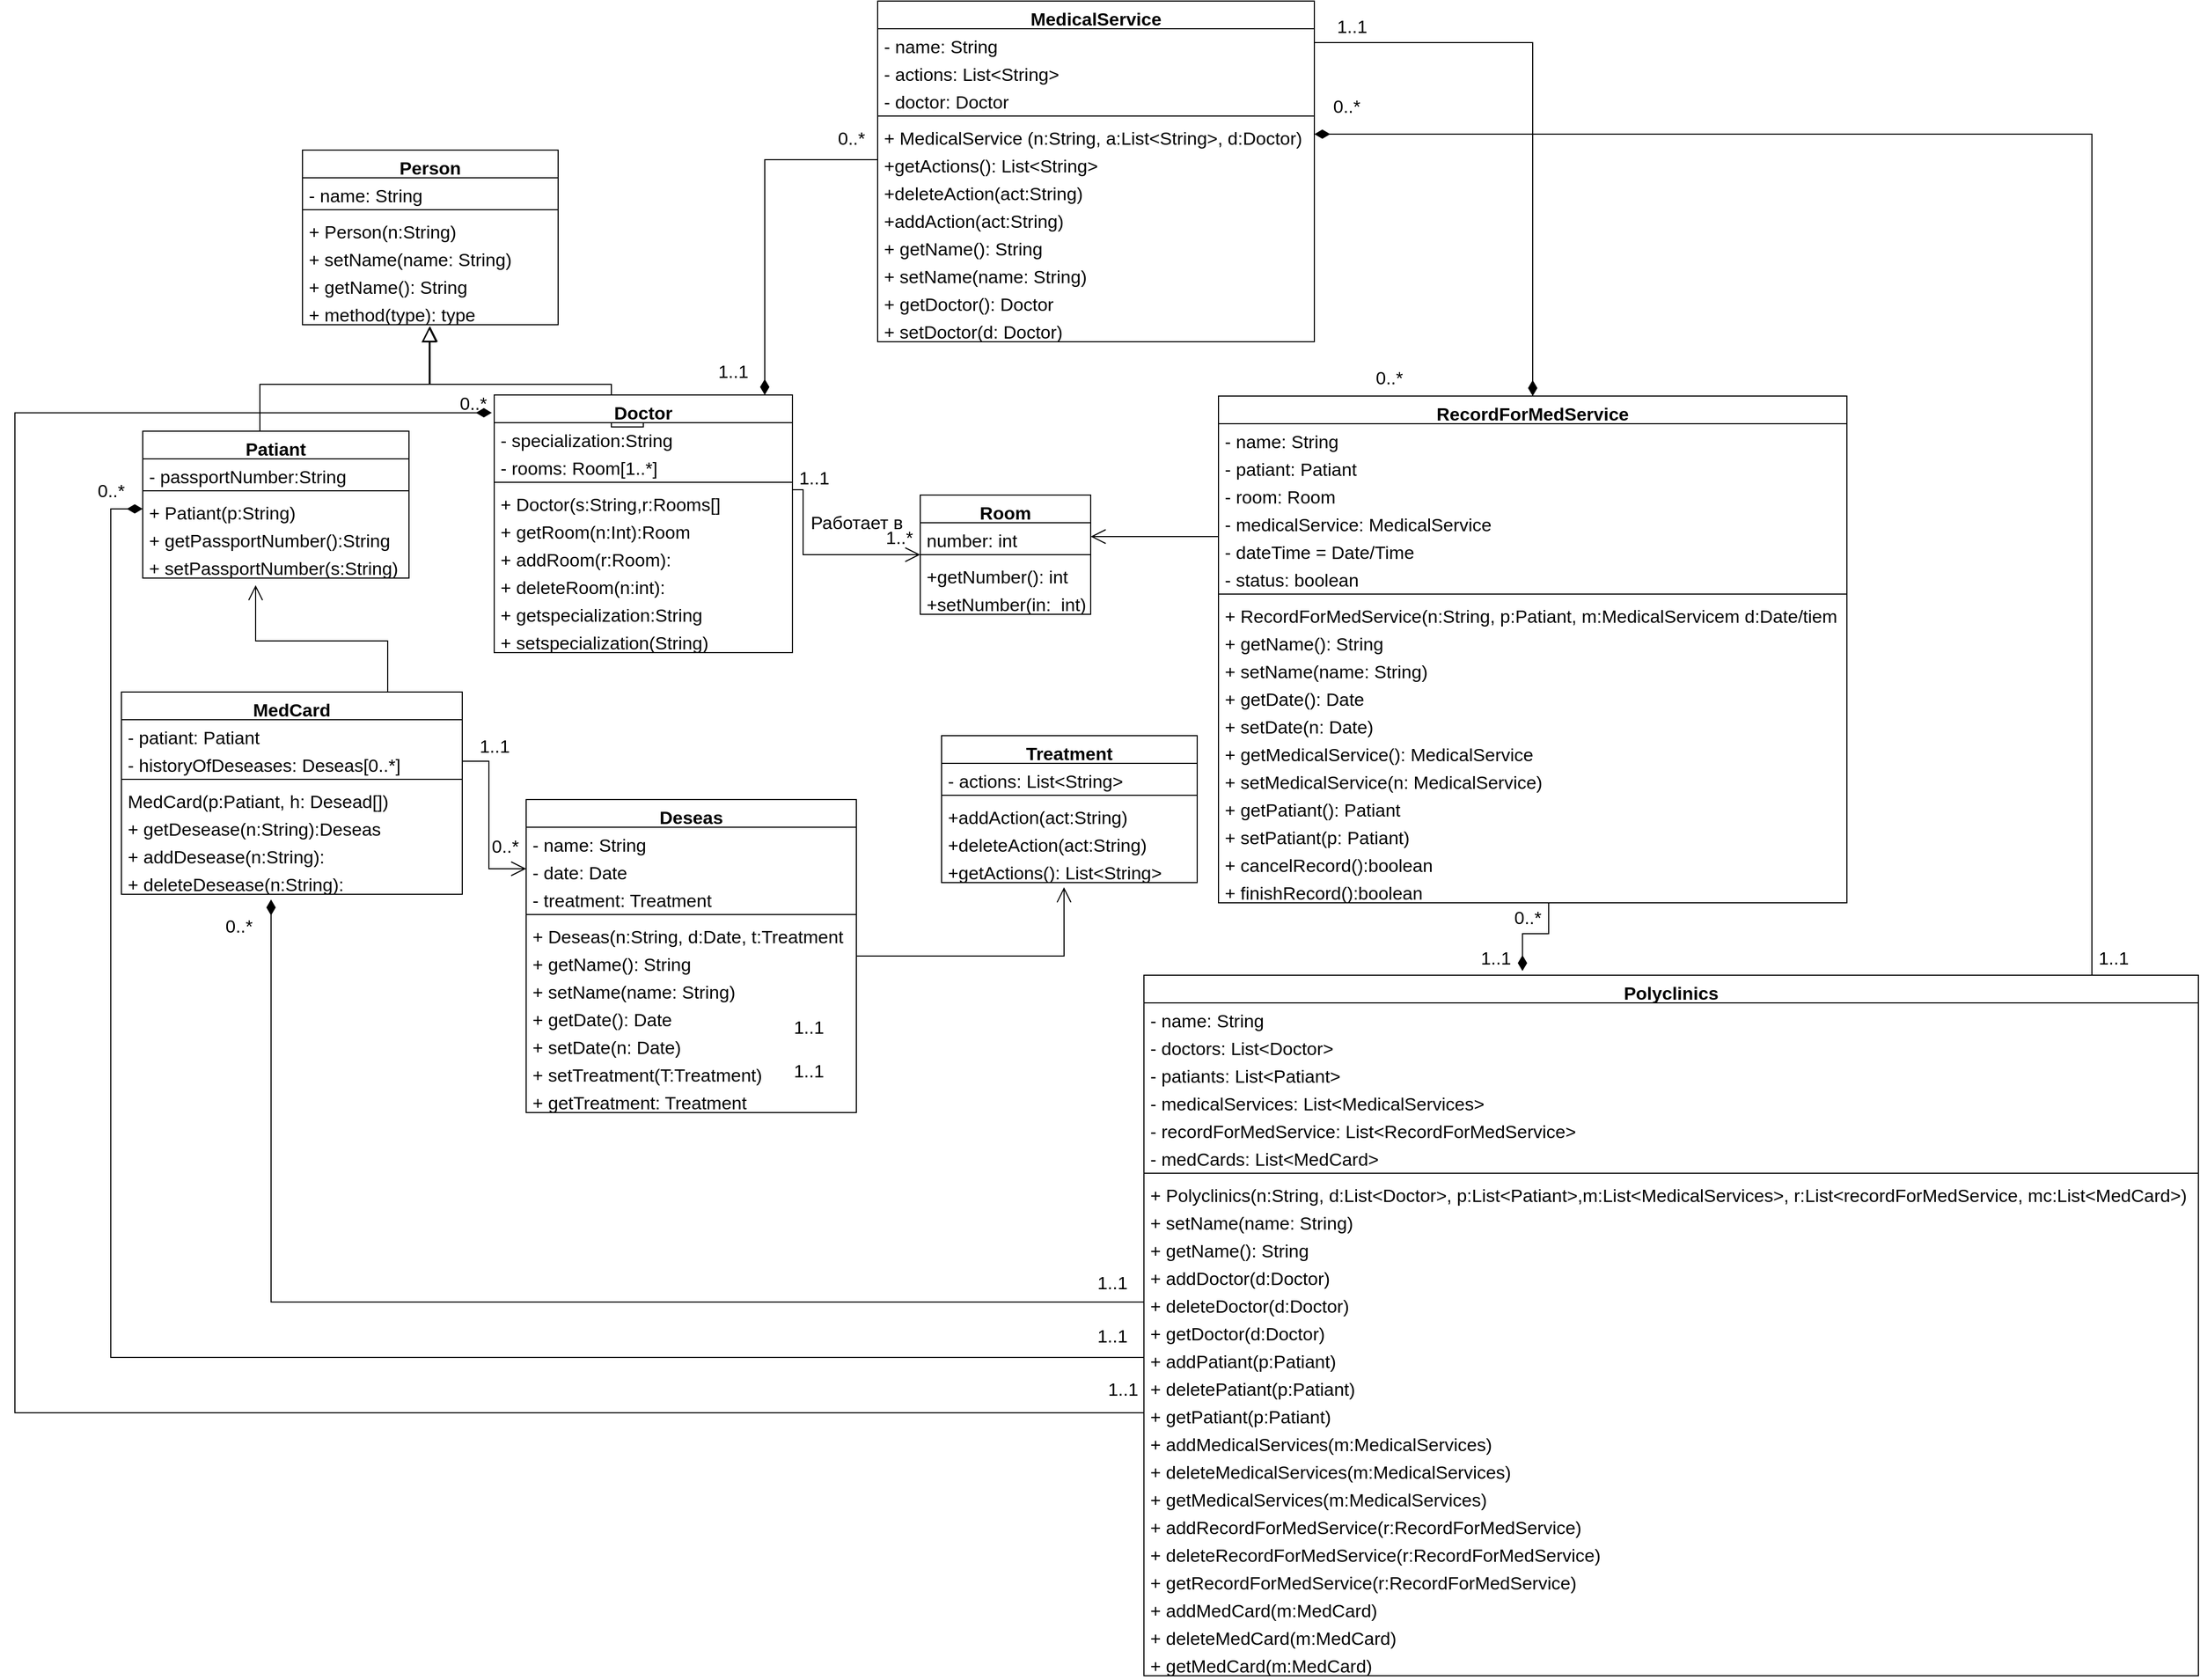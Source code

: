 <mxfile version="14.2.6" type="google"><diagram id="C5RBs43oDa-KdzZeNtuy" name="Page-1"><mxGraphModel dx="3197" dy="1387" grid="1" gridSize="10" guides="1" tooltips="1" connect="1" arrows="1" fold="1" page="1" pageScale="1" pageWidth="827" pageHeight="1169" math="0" shadow="0"><root><mxCell id="WIyWlLk6GJQsqaUBKTNV-0"/><mxCell id="WIyWlLk6GJQsqaUBKTNV-1" parent="WIyWlLk6GJQsqaUBKTNV-0"/><mxCell id="q1T86x95jtqu4BIzXCLh-1" value="Person" style="swimlane;fontStyle=1;align=center;verticalAlign=top;childLayout=stackLayout;horizontal=1;startSize=26;horizontalStack=0;resizeParent=1;resizeParentMax=0;resizeLast=0;collapsible=1;marginBottom=0;fontSize=17;" vertex="1" parent="WIyWlLk6GJQsqaUBKTNV-1"><mxGeometry x="-10" y="150" width="240" height="164" as="geometry"/></mxCell><mxCell id="q1T86x95jtqu4BIzXCLh-2" value="- name: String" style="text;strokeColor=none;fillColor=none;align=left;verticalAlign=top;spacingLeft=4;spacingRight=4;overflow=hidden;rotatable=0;points=[[0,0.5],[1,0.5]];portConstraint=eastwest;fontSize=17;" vertex="1" parent="q1T86x95jtqu4BIzXCLh-1"><mxGeometry y="26" width="240" height="26" as="geometry"/></mxCell><mxCell id="q1T86x95jtqu4BIzXCLh-3" value="" style="line;strokeWidth=1;fillColor=none;align=left;verticalAlign=middle;spacingTop=-1;spacingLeft=3;spacingRight=3;rotatable=0;labelPosition=right;points=[];portConstraint=eastwest;fontSize=17;" vertex="1" parent="q1T86x95jtqu4BIzXCLh-1"><mxGeometry y="52" width="240" height="8" as="geometry"/></mxCell><mxCell id="q1T86x95jtqu4BIzXCLh-117" value="+ Person(n:String)" style="text;strokeColor=none;fillColor=none;align=left;verticalAlign=top;spacingLeft=4;spacingRight=4;overflow=hidden;rotatable=0;points=[[0,0.5],[1,0.5]];portConstraint=eastwest;fontSize=17;" vertex="1" parent="q1T86x95jtqu4BIzXCLh-1"><mxGeometry y="60" width="240" height="26" as="geometry"/></mxCell><mxCell id="q1T86x95jtqu4BIzXCLh-78" value="+ setName(name: String)" style="text;strokeColor=none;fillColor=none;align=left;verticalAlign=top;spacingLeft=4;spacingRight=4;overflow=hidden;rotatable=0;points=[[0,0.5],[1,0.5]];portConstraint=eastwest;fontSize=17;" vertex="1" parent="q1T86x95jtqu4BIzXCLh-1"><mxGeometry y="86" width="240" height="26" as="geometry"/></mxCell><mxCell id="q1T86x95jtqu4BIzXCLh-77" value="+ getName(): String" style="text;strokeColor=none;fillColor=none;align=left;verticalAlign=top;spacingLeft=4;spacingRight=4;overflow=hidden;rotatable=0;points=[[0,0.5],[1,0.5]];portConstraint=eastwest;fontSize=17;" vertex="1" parent="q1T86x95jtqu4BIzXCLh-1"><mxGeometry y="112" width="240" height="26" as="geometry"/></mxCell><mxCell id="q1T86x95jtqu4BIzXCLh-4" value="+ method(type): type" style="text;strokeColor=none;fillColor=none;align=left;verticalAlign=top;spacingLeft=4;spacingRight=4;overflow=hidden;rotatable=0;points=[[0,0.5],[1,0.5]];portConstraint=eastwest;fontSize=17;" vertex="1" parent="q1T86x95jtqu4BIzXCLh-1"><mxGeometry y="138" width="240" height="26" as="geometry"/></mxCell><mxCell id="q1T86x95jtqu4BIzXCLh-33" style="edgeStyle=orthogonalEdgeStyle;rounded=0;orthogonalLoop=1;jettySize=auto;html=1;entryX=0.496;entryY=1.077;entryDx=0;entryDy=0;entryPerimeter=0;endSize=12;endArrow=block;endFill=0;fontSize=17;" edge="1" parent="WIyWlLk6GJQsqaUBKTNV-1" source="q1T86x95jtqu4BIzXCLh-5" target="q1T86x95jtqu4BIzXCLh-4"><mxGeometry relative="1" as="geometry"><mxPoint x="268.08" y="399.572" as="targetPoint"/><Array as="points"><mxPoint x="-50" y="370"/><mxPoint x="109" y="370"/></Array></mxGeometry></mxCell><mxCell id="q1T86x95jtqu4BIzXCLh-5" value="Patiant" style="swimlane;fontStyle=1;align=center;verticalAlign=top;childLayout=stackLayout;horizontal=1;startSize=26;horizontalStack=0;resizeParent=1;resizeParentMax=0;resizeLast=0;collapsible=1;marginBottom=0;fontSize=17;" vertex="1" parent="WIyWlLk6GJQsqaUBKTNV-1"><mxGeometry x="-160" y="414" width="250" height="138" as="geometry"/></mxCell><mxCell id="q1T86x95jtqu4BIzXCLh-6" value="- passportNumber:String" style="text;strokeColor=none;fillColor=none;align=left;verticalAlign=top;spacingLeft=4;spacingRight=4;overflow=hidden;rotatable=0;points=[[0,0.5],[1,0.5]];portConstraint=eastwest;fontSize=17;" vertex="1" parent="q1T86x95jtqu4BIzXCLh-5"><mxGeometry y="26" width="250" height="26" as="geometry"/></mxCell><mxCell id="q1T86x95jtqu4BIzXCLh-7" value="" style="line;strokeWidth=1;fillColor=none;align=left;verticalAlign=middle;spacingTop=-1;spacingLeft=3;spacingRight=3;rotatable=0;labelPosition=right;points=[];portConstraint=eastwest;fontSize=17;" vertex="1" parent="q1T86x95jtqu4BIzXCLh-5"><mxGeometry y="52" width="250" height="8" as="geometry"/></mxCell><mxCell id="q1T86x95jtqu4BIzXCLh-8" value="+ Patiant(p:String)" style="text;strokeColor=none;fillColor=none;align=left;verticalAlign=top;spacingLeft=4;spacingRight=4;overflow=hidden;rotatable=0;points=[[0,0.5],[1,0.5]];portConstraint=eastwest;fontSize=17;" vertex="1" parent="q1T86x95jtqu4BIzXCLh-5"><mxGeometry y="60" width="250" height="26" as="geometry"/></mxCell><mxCell id="q1T86x95jtqu4BIzXCLh-137" value="+ getPassportNumber():String" style="text;strokeColor=none;fillColor=none;align=left;verticalAlign=top;spacingLeft=4;spacingRight=4;overflow=hidden;rotatable=0;points=[[0,0.5],[1,0.5]];portConstraint=eastwest;fontSize=17;" vertex="1" parent="q1T86x95jtqu4BIzXCLh-5"><mxGeometry y="86" width="250" height="26" as="geometry"/></mxCell><mxCell id="q1T86x95jtqu4BIzXCLh-138" value="+ setPassportNumber(s:String)&#10;):" style="text;strokeColor=none;fillColor=none;align=left;verticalAlign=top;spacingLeft=4;spacingRight=4;overflow=hidden;rotatable=0;points=[[0,0.5],[1,0.5]];portConstraint=eastwest;fontSize=17;" vertex="1" parent="q1T86x95jtqu4BIzXCLh-5"><mxGeometry y="112" width="250" height="26" as="geometry"/></mxCell><mxCell id="q1T86x95jtqu4BIzXCLh-34" style="edgeStyle=orthogonalEdgeStyle;rounded=0;orthogonalLoop=1;jettySize=auto;html=1;entryX=0.499;entryY=1.055;entryDx=0;entryDy=0;entryPerimeter=0;endArrow=block;endFill=0;endSize=12;fontSize=17;exitX=0.5;exitY=0;exitDx=0;exitDy=0;" edge="1" parent="WIyWlLk6GJQsqaUBKTNV-1" source="q1T86x95jtqu4BIzXCLh-9" target="q1T86x95jtqu4BIzXCLh-4"><mxGeometry relative="1" as="geometry"><mxPoint x="267.12" y="399.572" as="targetPoint"/><Array as="points"><mxPoint x="310" y="410"/><mxPoint x="280" y="410"/><mxPoint x="280" y="370"/><mxPoint x="110" y="370"/></Array></mxGeometry></mxCell><mxCell id="q1T86x95jtqu4BIzXCLh-9" value="Doctor" style="swimlane;fontStyle=1;align=center;verticalAlign=top;childLayout=stackLayout;horizontal=1;startSize=26;horizontalStack=0;resizeParent=1;resizeParentMax=0;resizeLast=0;collapsible=1;marginBottom=0;fontSize=17;" vertex="1" parent="WIyWlLk6GJQsqaUBKTNV-1"><mxGeometry x="170" y="380" width="280" height="242" as="geometry"/></mxCell><mxCell id="q1T86x95jtqu4BIzXCLh-119" value="- specialization:String" style="text;strokeColor=none;fillColor=none;align=left;verticalAlign=top;spacingLeft=4;spacingRight=4;overflow=hidden;rotatable=0;points=[[0,0.5],[1,0.5]];portConstraint=eastwest;fontSize=17;" vertex="1" parent="q1T86x95jtqu4BIzXCLh-9"><mxGeometry y="26" width="280" height="26" as="geometry"/></mxCell><mxCell id="q1T86x95jtqu4BIzXCLh-10" value="- rooms: Room[1..*]" style="text;strokeColor=none;fillColor=none;align=left;verticalAlign=top;spacingLeft=4;spacingRight=4;overflow=hidden;rotatable=0;points=[[0,0.5],[1,0.5]];portConstraint=eastwest;fontSize=17;" vertex="1" parent="q1T86x95jtqu4BIzXCLh-9"><mxGeometry y="52" width="280" height="26" as="geometry"/></mxCell><mxCell id="q1T86x95jtqu4BIzXCLh-11" value="" style="line;strokeWidth=1;fillColor=none;align=left;verticalAlign=middle;spacingTop=-1;spacingLeft=3;spacingRight=3;rotatable=0;labelPosition=right;points=[];portConstraint=eastwest;fontSize=17;" vertex="1" parent="q1T86x95jtqu4BIzXCLh-9"><mxGeometry y="78" width="280" height="8" as="geometry"/></mxCell><mxCell id="q1T86x95jtqu4BIzXCLh-118" value="+ Doctor(s:String,r:Rooms[]" style="text;strokeColor=none;fillColor=none;align=left;verticalAlign=top;spacingLeft=4;spacingRight=4;overflow=hidden;rotatable=0;points=[[0,0.5],[1,0.5]];portConstraint=eastwest;fontSize=17;" vertex="1" parent="q1T86x95jtqu4BIzXCLh-9"><mxGeometry y="86" width="280" height="26" as="geometry"/></mxCell><mxCell id="q1T86x95jtqu4BIzXCLh-12" value="+ getRoom(n:Int):Room" style="text;strokeColor=none;fillColor=none;align=left;verticalAlign=top;spacingLeft=4;spacingRight=4;overflow=hidden;rotatable=0;points=[[0,0.5],[1,0.5]];portConstraint=eastwest;fontSize=17;" vertex="1" parent="q1T86x95jtqu4BIzXCLh-9"><mxGeometry y="112" width="280" height="26" as="geometry"/></mxCell><mxCell id="q1T86x95jtqu4BIzXCLh-113" value="+ addRoom(r:Room):" style="text;strokeColor=none;fillColor=none;align=left;verticalAlign=top;spacingLeft=4;spacingRight=4;overflow=hidden;rotatable=0;points=[[0,0.5],[1,0.5]];portConstraint=eastwest;fontSize=17;" vertex="1" parent="q1T86x95jtqu4BIzXCLh-9"><mxGeometry y="138" width="280" height="26" as="geometry"/></mxCell><mxCell id="q1T86x95jtqu4BIzXCLh-114" value="+ deleteRoom(n:int):" style="text;strokeColor=none;fillColor=none;align=left;verticalAlign=top;spacingLeft=4;spacingRight=4;overflow=hidden;rotatable=0;points=[[0,0.5],[1,0.5]];portConstraint=eastwest;fontSize=17;" vertex="1" parent="q1T86x95jtqu4BIzXCLh-9"><mxGeometry y="164" width="280" height="26" as="geometry"/></mxCell><mxCell id="q1T86x95jtqu4BIzXCLh-120" value="+ getspecialization:String" style="text;strokeColor=none;fillColor=none;align=left;verticalAlign=top;spacingLeft=4;spacingRight=4;overflow=hidden;rotatable=0;points=[[0,0.5],[1,0.5]];portConstraint=eastwest;fontSize=17;" vertex="1" parent="q1T86x95jtqu4BIzXCLh-9"><mxGeometry y="190" width="280" height="26" as="geometry"/></mxCell><mxCell id="q1T86x95jtqu4BIzXCLh-121" value="+ setspecialization(String)" style="text;strokeColor=none;fillColor=none;align=left;verticalAlign=top;spacingLeft=4;spacingRight=4;overflow=hidden;rotatable=0;points=[[0,0.5],[1,0.5]];portConstraint=eastwest;fontSize=17;" vertex="1" parent="q1T86x95jtqu4BIzXCLh-9"><mxGeometry y="216" width="280" height="26" as="geometry"/></mxCell><mxCell id="q1T86x95jtqu4BIzXCLh-35" style="edgeStyle=orthogonalEdgeStyle;rounded=0;orthogonalLoop=1;jettySize=auto;html=1;endSize=12;endArrow=open;endFill=0;fontSize=17;entryX=0.424;entryY=1.256;entryDx=0;entryDy=0;entryPerimeter=0;" edge="1" parent="WIyWlLk6GJQsqaUBKTNV-1" source="q1T86x95jtqu4BIzXCLh-17" target="q1T86x95jtqu4BIzXCLh-138"><mxGeometry relative="1" as="geometry"><mxPoint x="-140" y="630" as="targetPoint"/><Array as="points"><mxPoint x="70" y="611"/><mxPoint x="-54" y="611"/></Array></mxGeometry></mxCell><mxCell id="q1T86x95jtqu4BIzXCLh-17" value="MedCard" style="swimlane;fontStyle=1;align=center;verticalAlign=top;childLayout=stackLayout;horizontal=1;startSize=26;horizontalStack=0;resizeParent=1;resizeParentMax=0;resizeLast=0;collapsible=1;marginBottom=0;fontSize=17;" vertex="1" parent="WIyWlLk6GJQsqaUBKTNV-1"><mxGeometry x="-180" y="659" width="320" height="190" as="geometry"/></mxCell><mxCell id="q1T86x95jtqu4BIzXCLh-18" value="- patiant: Patiant" style="text;strokeColor=none;fillColor=none;align=left;verticalAlign=top;spacingLeft=4;spacingRight=4;overflow=hidden;rotatable=0;points=[[0,0.5],[1,0.5]];portConstraint=eastwest;fontSize=17;" vertex="1" parent="q1T86x95jtqu4BIzXCLh-17"><mxGeometry y="26" width="320" height="26" as="geometry"/></mxCell><mxCell id="q1T86x95jtqu4BIzXCLh-32" value="- historyOfDeseases: Deseas[0..*]" style="text;strokeColor=none;fillColor=none;align=left;verticalAlign=top;spacingLeft=4;spacingRight=4;overflow=hidden;rotatable=0;points=[[0,0.5],[1,0.5]];portConstraint=eastwest;fontSize=17;" vertex="1" parent="q1T86x95jtqu4BIzXCLh-17"><mxGeometry y="52" width="320" height="26" as="geometry"/></mxCell><mxCell id="q1T86x95jtqu4BIzXCLh-19" value="" style="line;strokeWidth=1;fillColor=none;align=left;verticalAlign=middle;spacingTop=-1;spacingLeft=3;spacingRight=3;rotatable=0;labelPosition=right;points=[];portConstraint=eastwest;fontSize=17;" vertex="1" parent="q1T86x95jtqu4BIzXCLh-17"><mxGeometry y="78" width="320" height="8" as="geometry"/></mxCell><mxCell id="q1T86x95jtqu4BIzXCLh-20" value="MedCard(p:Patiant, h: Desead[])" style="text;strokeColor=none;fillColor=none;align=left;verticalAlign=top;spacingLeft=4;spacingRight=4;overflow=hidden;rotatable=0;points=[[0,0.5],[1,0.5]];portConstraint=eastwest;fontSize=17;" vertex="1" parent="q1T86x95jtqu4BIzXCLh-17"><mxGeometry y="86" width="320" height="26" as="geometry"/></mxCell><mxCell id="q1T86x95jtqu4BIzXCLh-182" value="+ getDesease(n:String):Deseas" style="text;strokeColor=none;fillColor=none;align=left;verticalAlign=top;spacingLeft=4;spacingRight=4;overflow=hidden;rotatable=0;points=[[0,0.5],[1,0.5]];portConstraint=eastwest;fontSize=17;" vertex="1" parent="q1T86x95jtqu4BIzXCLh-17"><mxGeometry y="112" width="320" height="26" as="geometry"/></mxCell><mxCell id="q1T86x95jtqu4BIzXCLh-183" value="+ addDesease(n:String):" style="text;strokeColor=none;fillColor=none;align=left;verticalAlign=top;spacingLeft=4;spacingRight=4;overflow=hidden;rotatable=0;points=[[0,0.5],[1,0.5]];portConstraint=eastwest;fontSize=17;" vertex="1" parent="q1T86x95jtqu4BIzXCLh-17"><mxGeometry y="138" width="320" height="26" as="geometry"/></mxCell><mxCell id="q1T86x95jtqu4BIzXCLh-184" value="+ deleteDesease(n:String):" style="text;strokeColor=none;fillColor=none;align=left;verticalAlign=top;spacingLeft=4;spacingRight=4;overflow=hidden;rotatable=0;points=[[0,0.5],[1,0.5]];portConstraint=eastwest;fontSize=17;" vertex="1" parent="q1T86x95jtqu4BIzXCLh-17"><mxGeometry y="164" width="320" height="26" as="geometry"/></mxCell><mxCell id="q1T86x95jtqu4BIzXCLh-175" style="edgeStyle=orthogonalEdgeStyle;rounded=0;orthogonalLoop=1;jettySize=auto;html=1;entryX=1;entryY=0.5;entryDx=0;entryDy=0;endArrow=diamondThin;endFill=1;endSize=12;fontSize=17;" edge="1" parent="WIyWlLk6GJQsqaUBKTNV-1" source="q1T86x95jtqu4BIzXCLh-21" target="q1T86x95jtqu4BIzXCLh-110"><mxGeometry relative="1" as="geometry"><Array as="points"><mxPoint x="1670" y="135"/></Array></mxGeometry></mxCell><mxCell id="q1T86x95jtqu4BIzXCLh-21" value="Polyclinics" style="swimlane;fontStyle=1;align=center;verticalAlign=top;childLayout=stackLayout;horizontal=1;startSize=26;horizontalStack=0;resizeParent=1;resizeParentMax=0;resizeLast=0;collapsible=1;marginBottom=0;fontSize=17;" vertex="1" parent="WIyWlLk6GJQsqaUBKTNV-1"><mxGeometry x="780" y="925" width="990" height="658" as="geometry"/></mxCell><mxCell id="q1T86x95jtqu4BIzXCLh-26" value="- name: String" style="text;strokeColor=none;fillColor=none;align=left;verticalAlign=top;spacingLeft=4;spacingRight=4;overflow=hidden;rotatable=0;points=[[0,0.5],[1,0.5]];portConstraint=eastwest;fontSize=17;" vertex="1" parent="q1T86x95jtqu4BIzXCLh-21"><mxGeometry y="26" width="990" height="26" as="geometry"/></mxCell><mxCell id="q1T86x95jtqu4BIzXCLh-25" value="- doctors: List&lt;Doctor&gt;" style="text;strokeColor=none;fillColor=none;align=left;verticalAlign=top;spacingLeft=4;spacingRight=4;overflow=hidden;rotatable=0;points=[[0,0.5],[1,0.5]];portConstraint=eastwest;fontSize=17;" vertex="1" parent="q1T86x95jtqu4BIzXCLh-21"><mxGeometry y="52" width="990" height="26" as="geometry"/></mxCell><mxCell id="q1T86x95jtqu4BIzXCLh-22" value="- patiants: List&lt;Patiant&gt;" style="text;strokeColor=none;fillColor=none;align=left;verticalAlign=top;spacingLeft=4;spacingRight=4;overflow=hidden;rotatable=0;points=[[0,0.5],[1,0.5]];portConstraint=eastwest;fontSize=17;" vertex="1" parent="q1T86x95jtqu4BIzXCLh-21"><mxGeometry y="78" width="990" height="26" as="geometry"/></mxCell><mxCell id="q1T86x95jtqu4BIzXCLh-36" value="- medicalServices: List&lt;MedicalServices&gt;" style="text;strokeColor=none;fillColor=none;align=left;verticalAlign=top;spacingLeft=4;spacingRight=4;overflow=hidden;rotatable=0;points=[[0,0.5],[1,0.5]];portConstraint=eastwest;fontSize=17;" vertex="1" parent="q1T86x95jtqu4BIzXCLh-21"><mxGeometry y="104" width="990" height="26" as="geometry"/></mxCell><mxCell id="q1T86x95jtqu4BIzXCLh-55" value="- recordForMedService: List&lt;RecordForMedService&gt;" style="text;strokeColor=none;fillColor=none;align=left;verticalAlign=top;spacingLeft=4;spacingRight=4;overflow=hidden;rotatable=0;points=[[0,0.5],[1,0.5]];portConstraint=eastwest;fontSize=17;" vertex="1" parent="q1T86x95jtqu4BIzXCLh-21"><mxGeometry y="130" width="990" height="26" as="geometry"/></mxCell><mxCell id="q1T86x95jtqu4BIzXCLh-134" value="- medCards: List&lt;MedCard&gt;" style="text;strokeColor=none;fillColor=none;align=left;verticalAlign=top;spacingLeft=4;spacingRight=4;overflow=hidden;rotatable=0;points=[[0,0.5],[1,0.5]];portConstraint=eastwest;fontSize=17;" vertex="1" parent="q1T86x95jtqu4BIzXCLh-21"><mxGeometry y="156" width="990" height="26" as="geometry"/></mxCell><mxCell id="q1T86x95jtqu4BIzXCLh-23" value="" style="line;strokeWidth=1;fillColor=none;align=left;verticalAlign=middle;spacingTop=-1;spacingLeft=3;spacingRight=3;rotatable=0;labelPosition=right;points=[];portConstraint=eastwest;fontSize=17;" vertex="1" parent="q1T86x95jtqu4BIzXCLh-21"><mxGeometry y="182" width="990" height="8" as="geometry"/></mxCell><mxCell id="q1T86x95jtqu4BIzXCLh-74" value="+ Polyclinics(n:String, d:List&lt;Doctor&gt;, p:List&lt;Patiant&gt;,m:List&lt;MedicalServices&gt;, r:List&lt;recordForMedService, mc:List&lt;MedCard&gt;)" style="text;strokeColor=none;fillColor=none;align=left;verticalAlign=top;spacingLeft=4;spacingRight=4;overflow=hidden;rotatable=0;points=[[0,0.5],[1,0.5]];portConstraint=eastwest;fontSize=17;" vertex="1" parent="q1T86x95jtqu4BIzXCLh-21"><mxGeometry y="190" width="990" height="26" as="geometry"/></mxCell><mxCell id="q1T86x95jtqu4BIzXCLh-140" value="+ setName(name: String)" style="text;strokeColor=none;fillColor=none;align=left;verticalAlign=top;spacingLeft=4;spacingRight=4;overflow=hidden;rotatable=0;points=[[0,0.5],[1,0.5]];portConstraint=eastwest;fontSize=17;" vertex="1" parent="q1T86x95jtqu4BIzXCLh-21"><mxGeometry y="216" width="990" height="26" as="geometry"/></mxCell><mxCell id="q1T86x95jtqu4BIzXCLh-73" value="+ getName(): String" style="text;strokeColor=none;fillColor=none;align=left;verticalAlign=top;spacingLeft=4;spacingRight=4;overflow=hidden;rotatable=0;points=[[0,0.5],[1,0.5]];portConstraint=eastwest;fontSize=17;" vertex="1" parent="q1T86x95jtqu4BIzXCLh-21"><mxGeometry y="242" width="990" height="26" as="geometry"/></mxCell><mxCell id="q1T86x95jtqu4BIzXCLh-24" value="+ addDoctor(d:Doctor)" style="text;strokeColor=none;fillColor=none;align=left;verticalAlign=top;spacingLeft=4;spacingRight=4;overflow=hidden;rotatable=0;points=[[0,0.5],[1,0.5]];portConstraint=eastwest;fontSize=17;" vertex="1" parent="q1T86x95jtqu4BIzXCLh-21"><mxGeometry y="268" width="990" height="26" as="geometry"/></mxCell><mxCell id="q1T86x95jtqu4BIzXCLh-141" value="+ deleteDoctor(d:Doctor)" style="text;strokeColor=none;fillColor=none;align=left;verticalAlign=top;spacingLeft=4;spacingRight=4;overflow=hidden;rotatable=0;points=[[0,0.5],[1,0.5]];portConstraint=eastwest;fontSize=17;" vertex="1" parent="q1T86x95jtqu4BIzXCLh-21"><mxGeometry y="294" width="990" height="26" as="geometry"/></mxCell><mxCell id="q1T86x95jtqu4BIzXCLh-142" value="+ getDoctor(d:Doctor)" style="text;strokeColor=none;fillColor=none;align=left;verticalAlign=top;spacingLeft=4;spacingRight=4;overflow=hidden;rotatable=0;points=[[0,0.5],[1,0.5]];portConstraint=eastwest;fontSize=17;" vertex="1" parent="q1T86x95jtqu4BIzXCLh-21"><mxGeometry y="320" width="990" height="26" as="geometry"/></mxCell><mxCell id="q1T86x95jtqu4BIzXCLh-143" value="+ addPatiant(p:Patiant)" style="text;strokeColor=none;fillColor=none;align=left;verticalAlign=top;spacingLeft=4;spacingRight=4;overflow=hidden;rotatable=0;points=[[0,0.5],[1,0.5]];portConstraint=eastwest;fontSize=17;" vertex="1" parent="q1T86x95jtqu4BIzXCLh-21"><mxGeometry y="346" width="990" height="26" as="geometry"/></mxCell><mxCell id="q1T86x95jtqu4BIzXCLh-144" value="+ deletePatiant(p:Patiant)" style="text;strokeColor=none;fillColor=none;align=left;verticalAlign=top;spacingLeft=4;spacingRight=4;overflow=hidden;rotatable=0;points=[[0,0.5],[1,0.5]];portConstraint=eastwest;fontSize=17;" vertex="1" parent="q1T86x95jtqu4BIzXCLh-21"><mxGeometry y="372" width="990" height="26" as="geometry"/></mxCell><mxCell id="q1T86x95jtqu4BIzXCLh-145" value="+ getPatiant(p:Patiant)" style="text;strokeColor=none;fillColor=none;align=left;verticalAlign=top;spacingLeft=4;spacingRight=4;overflow=hidden;rotatable=0;points=[[0,0.5],[1,0.5]];portConstraint=eastwest;fontSize=17;" vertex="1" parent="q1T86x95jtqu4BIzXCLh-21"><mxGeometry y="398" width="990" height="26" as="geometry"/></mxCell><mxCell id="q1T86x95jtqu4BIzXCLh-146" value="+ addMedicalServices(m:MedicalServices)&#10;)" style="text;strokeColor=none;fillColor=none;align=left;verticalAlign=top;spacingLeft=4;spacingRight=4;overflow=hidden;rotatable=0;points=[[0,0.5],[1,0.5]];portConstraint=eastwest;fontSize=17;" vertex="1" parent="q1T86x95jtqu4BIzXCLh-21"><mxGeometry y="424" width="990" height="26" as="geometry"/></mxCell><mxCell id="q1T86x95jtqu4BIzXCLh-147" value="+ deleteMedicalServices(m:MedicalServices)" style="text;strokeColor=none;fillColor=none;align=left;verticalAlign=top;spacingLeft=4;spacingRight=4;overflow=hidden;rotatable=0;points=[[0,0.5],[1,0.5]];portConstraint=eastwest;fontSize=17;" vertex="1" parent="q1T86x95jtqu4BIzXCLh-21"><mxGeometry y="450" width="990" height="26" as="geometry"/></mxCell><mxCell id="q1T86x95jtqu4BIzXCLh-148" value="+ getMedicalServices(m:MedicalServices)" style="text;strokeColor=none;fillColor=none;align=left;verticalAlign=top;spacingLeft=4;spacingRight=4;overflow=hidden;rotatable=0;points=[[0,0.5],[1,0.5]];portConstraint=eastwest;fontSize=17;" vertex="1" parent="q1T86x95jtqu4BIzXCLh-21"><mxGeometry y="476" width="990" height="26" as="geometry"/></mxCell><mxCell id="q1T86x95jtqu4BIzXCLh-149" value="+ addRecordForMedService(r:RecordForMedService)&#10;" style="text;strokeColor=none;fillColor=none;align=left;verticalAlign=top;spacingLeft=4;spacingRight=4;overflow=hidden;rotatable=0;points=[[0,0.5],[1,0.5]];portConstraint=eastwest;fontSize=17;" vertex="1" parent="q1T86x95jtqu4BIzXCLh-21"><mxGeometry y="502" width="990" height="26" as="geometry"/></mxCell><mxCell id="q1T86x95jtqu4BIzXCLh-150" value="+ deleteRecordForMedService(r:RecordForMedService)" style="text;strokeColor=none;fillColor=none;align=left;verticalAlign=top;spacingLeft=4;spacingRight=4;overflow=hidden;rotatable=0;points=[[0,0.5],[1,0.5]];portConstraint=eastwest;fontSize=17;" vertex="1" parent="q1T86x95jtqu4BIzXCLh-21"><mxGeometry y="528" width="990" height="26" as="geometry"/></mxCell><mxCell id="q1T86x95jtqu4BIzXCLh-151" value="+ getRecordForMedService(r:RecordForMedService)" style="text;strokeColor=none;fillColor=none;align=left;verticalAlign=top;spacingLeft=4;spacingRight=4;overflow=hidden;rotatable=0;points=[[0,0.5],[1,0.5]];portConstraint=eastwest;fontSize=17;" vertex="1" parent="q1T86x95jtqu4BIzXCLh-21"><mxGeometry y="554" width="990" height="26" as="geometry"/></mxCell><mxCell id="q1T86x95jtqu4BIzXCLh-157" value="+ addMedCard(m:MedCard)&#10;" style="text;strokeColor=none;fillColor=none;align=left;verticalAlign=top;spacingLeft=4;spacingRight=4;overflow=hidden;rotatable=0;points=[[0,0.5],[1,0.5]];portConstraint=eastwest;fontSize=17;" vertex="1" parent="q1T86x95jtqu4BIzXCLh-21"><mxGeometry y="580" width="990" height="26" as="geometry"/></mxCell><mxCell id="q1T86x95jtqu4BIzXCLh-158" value="+ deleteMedCard(m:MedCard)" style="text;strokeColor=none;fillColor=none;align=left;verticalAlign=top;spacingLeft=4;spacingRight=4;overflow=hidden;rotatable=0;points=[[0,0.5],[1,0.5]];portConstraint=eastwest;fontSize=17;" vertex="1" parent="q1T86x95jtqu4BIzXCLh-21"><mxGeometry y="606" width="990" height="26" as="geometry"/></mxCell><mxCell id="q1T86x95jtqu4BIzXCLh-159" value="+ getMedCard(m:MedCard)" style="text;strokeColor=none;fillColor=none;align=left;verticalAlign=top;spacingLeft=4;spacingRight=4;overflow=hidden;rotatable=0;points=[[0,0.5],[1,0.5]];portConstraint=eastwest;fontSize=17;" vertex="1" parent="q1T86x95jtqu4BIzXCLh-21"><mxGeometry y="632" width="990" height="26" as="geometry"/></mxCell><mxCell id="q1T86x95jtqu4BIzXCLh-27" value="RecordForMedService" style="swimlane;fontStyle=1;align=center;verticalAlign=top;childLayout=stackLayout;horizontal=1;startSize=26;horizontalStack=0;resizeParent=1;resizeParentMax=0;resizeLast=0;collapsible=1;marginBottom=0;fontSize=17;" vertex="1" parent="WIyWlLk6GJQsqaUBKTNV-1"><mxGeometry x="850" y="381" width="590" height="476" as="geometry"/></mxCell><mxCell id="q1T86x95jtqu4BIzXCLh-28" value="- name: String" style="text;strokeColor=none;fillColor=none;align=left;verticalAlign=top;spacingLeft=4;spacingRight=4;overflow=hidden;rotatable=0;points=[[0,0.5],[1,0.5]];portConstraint=eastwest;fontSize=17;" vertex="1" parent="q1T86x95jtqu4BIzXCLh-27"><mxGeometry y="26" width="590" height="26" as="geometry"/></mxCell><mxCell id="q1T86x95jtqu4BIzXCLh-50" value="- patiant: Patiant" style="text;strokeColor=none;fillColor=none;align=left;verticalAlign=top;spacingLeft=4;spacingRight=4;overflow=hidden;rotatable=0;points=[[0,0.5],[1,0.5]];portConstraint=eastwest;fontSize=17;" vertex="1" parent="q1T86x95jtqu4BIzXCLh-27"><mxGeometry y="52" width="590" height="26" as="geometry"/></mxCell><mxCell id="q1T86x95jtqu4BIzXCLh-52" value="- room: Room" style="text;strokeColor=none;fillColor=none;align=left;verticalAlign=top;spacingLeft=4;spacingRight=4;overflow=hidden;rotatable=0;points=[[0,0.5],[1,0.5]];portConstraint=eastwest;fontSize=17;" vertex="1" parent="q1T86x95jtqu4BIzXCLh-27"><mxGeometry y="78" width="590" height="26" as="geometry"/></mxCell><mxCell id="q1T86x95jtqu4BIzXCLh-53" value="- medicalService: MedicalService" style="text;strokeColor=none;fillColor=none;align=left;verticalAlign=top;spacingLeft=4;spacingRight=4;overflow=hidden;rotatable=0;points=[[0,0.5],[1,0.5]];portConstraint=eastwest;fontSize=17;" vertex="1" parent="q1T86x95jtqu4BIzXCLh-27"><mxGeometry y="104" width="590" height="26" as="geometry"/></mxCell><mxCell id="q1T86x95jtqu4BIzXCLh-54" value="- dateTime = Date/Time" style="text;strokeColor=none;fillColor=none;align=left;verticalAlign=top;spacingLeft=4;spacingRight=4;overflow=hidden;rotatable=0;points=[[0,0.5],[1,0.5]];portConstraint=eastwest;fontSize=17;" vertex="1" parent="q1T86x95jtqu4BIzXCLh-27"><mxGeometry y="130" width="590" height="26" as="geometry"/></mxCell><mxCell id="q1T86x95jtqu4BIzXCLh-131" value="- status: boolean" style="text;strokeColor=none;fillColor=none;align=left;verticalAlign=top;spacingLeft=4;spacingRight=4;overflow=hidden;rotatable=0;points=[[0,0.5],[1,0.5]];portConstraint=eastwest;fontSize=17;" vertex="1" parent="q1T86x95jtqu4BIzXCLh-27"><mxGeometry y="156" width="590" height="26" as="geometry"/></mxCell><mxCell id="q1T86x95jtqu4BIzXCLh-29" value="" style="line;strokeWidth=1;fillColor=none;align=left;verticalAlign=middle;spacingTop=-1;spacingLeft=3;spacingRight=3;rotatable=0;labelPosition=right;points=[];portConstraint=eastwest;fontSize=17;" vertex="1" parent="q1T86x95jtqu4BIzXCLh-27"><mxGeometry y="182" width="590" height="8" as="geometry"/></mxCell><mxCell id="q1T86x95jtqu4BIzXCLh-30" value="+ RecordForMedService(n:String, p:Patiant, m:MedicalServicem d:Date/tiem" style="text;strokeColor=none;fillColor=none;align=left;verticalAlign=top;spacingLeft=4;spacingRight=4;overflow=hidden;rotatable=0;points=[[0,0.5],[1,0.5]];portConstraint=eastwest;fontSize=17;" vertex="1" parent="q1T86x95jtqu4BIzXCLh-27"><mxGeometry y="190" width="590" height="26" as="geometry"/></mxCell><mxCell id="q1T86x95jtqu4BIzXCLh-71" value="+ getName(): String" style="text;strokeColor=none;fillColor=none;align=left;verticalAlign=top;spacingLeft=4;spacingRight=4;overflow=hidden;rotatable=0;points=[[0,0.5],[1,0.5]];portConstraint=eastwest;fontSize=17;" vertex="1" parent="q1T86x95jtqu4BIzXCLh-27"><mxGeometry y="216" width="590" height="26" as="geometry"/></mxCell><mxCell id="q1T86x95jtqu4BIzXCLh-72" value="+ setName(name: String)" style="text;strokeColor=none;fillColor=none;align=left;verticalAlign=top;spacingLeft=4;spacingRight=4;overflow=hidden;rotatable=0;points=[[0,0.5],[1,0.5]];portConstraint=eastwest;fontSize=17;" vertex="1" parent="q1T86x95jtqu4BIzXCLh-27"><mxGeometry y="242" width="590" height="26" as="geometry"/></mxCell><mxCell id="q1T86x95jtqu4BIzXCLh-98" value="+ getDate(): Date" style="text;strokeColor=none;fillColor=none;align=left;verticalAlign=top;spacingLeft=4;spacingRight=4;overflow=hidden;rotatable=0;points=[[0,0.5],[1,0.5]];portConstraint=eastwest;fontSize=17;" vertex="1" parent="q1T86x95jtqu4BIzXCLh-27"><mxGeometry y="268" width="590" height="26" as="geometry"/></mxCell><mxCell id="q1T86x95jtqu4BIzXCLh-99" value="+ setDate(n: Date)" style="text;strokeColor=none;fillColor=none;align=left;verticalAlign=top;spacingLeft=4;spacingRight=4;overflow=hidden;rotatable=0;points=[[0,0.5],[1,0.5]];portConstraint=eastwest;fontSize=17;" vertex="1" parent="q1T86x95jtqu4BIzXCLh-27"><mxGeometry y="294" width="590" height="26" as="geometry"/></mxCell><mxCell id="q1T86x95jtqu4BIzXCLh-125" value="+ getMedicalService(): MedicalService" style="text;strokeColor=none;fillColor=none;align=left;verticalAlign=top;spacingLeft=4;spacingRight=4;overflow=hidden;rotatable=0;points=[[0,0.5],[1,0.5]];portConstraint=eastwest;fontSize=17;" vertex="1" parent="q1T86x95jtqu4BIzXCLh-27"><mxGeometry y="320" width="590" height="26" as="geometry"/></mxCell><mxCell id="q1T86x95jtqu4BIzXCLh-127" value="+ setMedicalService(n: MedicalService)" style="text;strokeColor=none;fillColor=none;align=left;verticalAlign=top;spacingLeft=4;spacingRight=4;overflow=hidden;rotatable=0;points=[[0,0.5],[1,0.5]];portConstraint=eastwest;fontSize=17;" vertex="1" parent="q1T86x95jtqu4BIzXCLh-27"><mxGeometry y="346" width="590" height="26" as="geometry"/></mxCell><mxCell id="q1T86x95jtqu4BIzXCLh-128" value="+ getPatiant(): Patiant" style="text;strokeColor=none;fillColor=none;align=left;verticalAlign=top;spacingLeft=4;spacingRight=4;overflow=hidden;rotatable=0;points=[[0,0.5],[1,0.5]];portConstraint=eastwest;fontSize=17;" vertex="1" parent="q1T86x95jtqu4BIzXCLh-27"><mxGeometry y="372" width="590" height="26" as="geometry"/></mxCell><mxCell id="q1T86x95jtqu4BIzXCLh-129" value="+ setPatiant(p: Patiant)" style="text;strokeColor=none;fillColor=none;align=left;verticalAlign=top;spacingLeft=4;spacingRight=4;overflow=hidden;rotatable=0;points=[[0,0.5],[1,0.5]];portConstraint=eastwest;fontSize=17;" vertex="1" parent="q1T86x95jtqu4BIzXCLh-27"><mxGeometry y="398" width="590" height="26" as="geometry"/></mxCell><mxCell id="q1T86x95jtqu4BIzXCLh-132" value="+ cancelRecord():boolean" style="text;strokeColor=none;fillColor=none;align=left;verticalAlign=top;spacingLeft=4;spacingRight=4;overflow=hidden;rotatable=0;points=[[0,0.5],[1,0.5]];portConstraint=eastwest;fontSize=17;" vertex="1" parent="q1T86x95jtqu4BIzXCLh-27"><mxGeometry y="424" width="590" height="26" as="geometry"/></mxCell><mxCell id="q1T86x95jtqu4BIzXCLh-133" value="+ finishRecord():boolean" style="text;strokeColor=none;fillColor=none;align=left;verticalAlign=top;spacingLeft=4;spacingRight=4;overflow=hidden;rotatable=0;points=[[0,0.5],[1,0.5]];portConstraint=eastwest;fontSize=17;" vertex="1" parent="q1T86x95jtqu4BIzXCLh-27"><mxGeometry y="450" width="590" height="26" as="geometry"/></mxCell><mxCell id="q1T86x95jtqu4BIzXCLh-49" style="edgeStyle=orthogonalEdgeStyle;rounded=0;orthogonalLoop=1;jettySize=auto;html=1;endArrow=open;endFill=0;endSize=12;fontSize=17;entryX=0.479;entryY=1.17;entryDx=0;entryDy=0;entryPerimeter=0;" edge="1" parent="WIyWlLk6GJQsqaUBKTNV-1" source="q1T86x95jtqu4BIzXCLh-37" target="q1T86x95jtqu4BIzXCLh-95"><mxGeometry relative="1" as="geometry"><mxPoint x="690" y="910" as="targetPoint"/><Array as="points"><mxPoint x="705" y="907"/></Array></mxGeometry></mxCell><mxCell id="q1T86x95jtqu4BIzXCLh-37" value="Deseas" style="swimlane;fontStyle=1;align=center;verticalAlign=top;childLayout=stackLayout;horizontal=1;startSize=26;horizontalStack=0;resizeParent=1;resizeParentMax=0;resizeLast=0;collapsible=1;marginBottom=0;fontSize=17;" vertex="1" parent="WIyWlLk6GJQsqaUBKTNV-1"><mxGeometry x="200" y="760" width="310" height="294" as="geometry"/></mxCell><mxCell id="q1T86x95jtqu4BIzXCLh-38" value="- name: String" style="text;strokeColor=none;fillColor=none;align=left;verticalAlign=top;spacingLeft=4;spacingRight=4;overflow=hidden;rotatable=0;points=[[0,0.5],[1,0.5]];portConstraint=eastwest;fontSize=17;" vertex="1" parent="q1T86x95jtqu4BIzXCLh-37"><mxGeometry y="26" width="310" height="26" as="geometry"/></mxCell><mxCell id="q1T86x95jtqu4BIzXCLh-46" value="- date: Date" style="text;strokeColor=none;fillColor=none;align=left;verticalAlign=top;spacingLeft=4;spacingRight=4;overflow=hidden;rotatable=0;points=[[0,0.5],[1,0.5]];portConstraint=eastwest;fontSize=17;" vertex="1" parent="q1T86x95jtqu4BIzXCLh-37"><mxGeometry y="52" width="310" height="26" as="geometry"/></mxCell><mxCell id="q1T86x95jtqu4BIzXCLh-47" value="- treatment: Treatment" style="text;strokeColor=none;fillColor=none;align=left;verticalAlign=top;spacingLeft=4;spacingRight=4;overflow=hidden;rotatable=0;points=[[0,0.5],[1,0.5]];portConstraint=eastwest;fontSize=17;" vertex="1" parent="q1T86x95jtqu4BIzXCLh-37"><mxGeometry y="78" width="310" height="26" as="geometry"/></mxCell><mxCell id="q1T86x95jtqu4BIzXCLh-39" value="" style="line;strokeWidth=1;fillColor=none;align=left;verticalAlign=middle;spacingTop=-1;spacingLeft=3;spacingRight=3;rotatable=0;labelPosition=right;points=[];portConstraint=eastwest;fontSize=17;" vertex="1" parent="q1T86x95jtqu4BIzXCLh-37"><mxGeometry y="104" width="310" height="8" as="geometry"/></mxCell><mxCell id="q1T86x95jtqu4BIzXCLh-40" value="+ Deseas(n:String, d:Date, t:Treatment" style="text;strokeColor=none;fillColor=none;align=left;verticalAlign=top;spacingLeft=4;spacingRight=4;overflow=hidden;rotatable=0;points=[[0,0.5],[1,0.5]];portConstraint=eastwest;fontSize=17;" vertex="1" parent="q1T86x95jtqu4BIzXCLh-37"><mxGeometry y="112" width="310" height="26" as="geometry"/></mxCell><mxCell id="q1T86x95jtqu4BIzXCLh-75" value="+ getName(): String" style="text;strokeColor=none;fillColor=none;align=left;verticalAlign=top;spacingLeft=4;spacingRight=4;overflow=hidden;rotatable=0;points=[[0,0.5],[1,0.5]];portConstraint=eastwest;fontSize=17;" vertex="1" parent="q1T86x95jtqu4BIzXCLh-37"><mxGeometry y="138" width="310" height="26" as="geometry"/></mxCell><mxCell id="q1T86x95jtqu4BIzXCLh-76" value="+ setName(name: String)" style="text;strokeColor=none;fillColor=none;align=left;verticalAlign=top;spacingLeft=4;spacingRight=4;overflow=hidden;rotatable=0;points=[[0,0.5],[1,0.5]];portConstraint=eastwest;fontSize=17;" vertex="1" parent="q1T86x95jtqu4BIzXCLh-37"><mxGeometry y="164" width="310" height="26" as="geometry"/></mxCell><mxCell id="q1T86x95jtqu4BIzXCLh-96" value="+ getDate(): Date" style="text;strokeColor=none;fillColor=none;align=left;verticalAlign=top;spacingLeft=4;spacingRight=4;overflow=hidden;rotatable=0;points=[[0,0.5],[1,0.5]];portConstraint=eastwest;fontSize=17;" vertex="1" parent="q1T86x95jtqu4BIzXCLh-37"><mxGeometry y="190" width="310" height="26" as="geometry"/></mxCell><mxCell id="q1T86x95jtqu4BIzXCLh-97" value="+ setDate(n: Date)" style="text;strokeColor=none;fillColor=none;align=left;verticalAlign=top;spacingLeft=4;spacingRight=4;overflow=hidden;rotatable=0;points=[[0,0.5],[1,0.5]];portConstraint=eastwest;fontSize=17;" vertex="1" parent="q1T86x95jtqu4BIzXCLh-37"><mxGeometry y="216" width="310" height="26" as="geometry"/></mxCell><mxCell id="q1T86x95jtqu4BIzXCLh-135" value="+ setTreatment(T:Treatment)" style="text;strokeColor=none;fillColor=none;align=left;verticalAlign=top;spacingLeft=4;spacingRight=4;overflow=hidden;rotatable=0;points=[[0,0.5],[1,0.5]];portConstraint=eastwest;fontSize=17;" vertex="1" parent="q1T86x95jtqu4BIzXCLh-37"><mxGeometry y="242" width="310" height="26" as="geometry"/></mxCell><mxCell id="q1T86x95jtqu4BIzXCLh-136" value="+ getTreatment: Treatment" style="text;strokeColor=none;fillColor=none;align=left;verticalAlign=top;spacingLeft=4;spacingRight=4;overflow=hidden;rotatable=0;points=[[0,0.5],[1,0.5]];portConstraint=eastwest;fontSize=17;" vertex="1" parent="q1T86x95jtqu4BIzXCLh-37"><mxGeometry y="268" width="310" height="26" as="geometry"/></mxCell><mxCell id="q1T86x95jtqu4BIzXCLh-42" value="Treatment" style="swimlane;fontStyle=1;align=center;verticalAlign=top;childLayout=stackLayout;horizontal=1;startSize=26;horizontalStack=0;resizeParent=1;resizeParentMax=0;resizeLast=0;collapsible=1;marginBottom=0;fontSize=17;" vertex="1" parent="WIyWlLk6GJQsqaUBKTNV-1"><mxGeometry x="590" y="700" width="240" height="138" as="geometry"/></mxCell><mxCell id="q1T86x95jtqu4BIzXCLh-43" value="- actions: List&lt;String&gt;" style="text;strokeColor=none;fillColor=none;align=left;verticalAlign=top;spacingLeft=4;spacingRight=4;overflow=hidden;rotatable=0;points=[[0,0.5],[1,0.5]];portConstraint=eastwest;fontSize=17;" vertex="1" parent="q1T86x95jtqu4BIzXCLh-42"><mxGeometry y="26" width="240" height="26" as="geometry"/></mxCell><mxCell id="q1T86x95jtqu4BIzXCLh-44" value="" style="line;strokeWidth=1;fillColor=none;align=left;verticalAlign=middle;spacingTop=-1;spacingLeft=3;spacingRight=3;rotatable=0;labelPosition=right;points=[];portConstraint=eastwest;fontSize=17;" vertex="1" parent="q1T86x95jtqu4BIzXCLh-42"><mxGeometry y="52" width="240" height="8" as="geometry"/></mxCell><mxCell id="q1T86x95jtqu4BIzXCLh-45" value="+addAction(act:String)" style="text;strokeColor=none;fillColor=none;align=left;verticalAlign=top;spacingLeft=4;spacingRight=4;overflow=hidden;rotatable=0;points=[[0,0.5],[1,0.5]];portConstraint=eastwest;fontSize=17;" vertex="1" parent="q1T86x95jtqu4BIzXCLh-42"><mxGeometry y="60" width="240" height="26" as="geometry"/></mxCell><mxCell id="q1T86x95jtqu4BIzXCLh-94" value="+deleteAction(act:String)" style="text;strokeColor=none;fillColor=none;align=left;verticalAlign=top;spacingLeft=4;spacingRight=4;overflow=hidden;rotatable=0;points=[[0,0.5],[1,0.5]];portConstraint=eastwest;fontSize=17;" vertex="1" parent="q1T86x95jtqu4BIzXCLh-42"><mxGeometry y="86" width="240" height="26" as="geometry"/></mxCell><mxCell id="q1T86x95jtqu4BIzXCLh-95" value="+getActions(): List&lt;String&gt;" style="text;strokeColor=none;fillColor=none;align=left;verticalAlign=top;spacingLeft=4;spacingRight=4;overflow=hidden;rotatable=0;points=[[0,0.5],[1,0.5]];portConstraint=eastwest;fontSize=17;" vertex="1" parent="q1T86x95jtqu4BIzXCLh-42"><mxGeometry y="112" width="240" height="26" as="geometry"/></mxCell><mxCell id="q1T86x95jtqu4BIzXCLh-56" style="edgeStyle=orthogonalEdgeStyle;rounded=0;orthogonalLoop=1;jettySize=auto;html=1;entryX=0;entryY=0.5;entryDx=0;entryDy=0;endArrow=open;endFill=0;endSize=12;fontSize=17;" edge="1" parent="WIyWlLk6GJQsqaUBKTNV-1" source="q1T86x95jtqu4BIzXCLh-32" target="q1T86x95jtqu4BIzXCLh-46"><mxGeometry relative="1" as="geometry"/></mxCell><mxCell id="q1T86x95jtqu4BIzXCLh-57" value="0..*" style="text;html=1;align=center;verticalAlign=middle;resizable=0;points=[];autosize=1;fontSize=17;" vertex="1" parent="WIyWlLk6GJQsqaUBKTNV-1"><mxGeometry x="160" y="790" width="40" height="30" as="geometry"/></mxCell><mxCell id="q1T86x95jtqu4BIzXCLh-58" value="1..1" style="text;html=1;align=center;verticalAlign=middle;resizable=0;points=[];autosize=1;fontSize=17;" vertex="1" parent="WIyWlLk6GJQsqaUBKTNV-1"><mxGeometry x="150" y="696" width="40" height="30" as="geometry"/></mxCell><mxCell id="q1T86x95jtqu4BIzXCLh-59" value="1..1" style="text;html=1;align=center;verticalAlign=middle;resizable=0;points=[];autosize=1;fontSize=17;" vertex="1" parent="WIyWlLk6GJQsqaUBKTNV-1"><mxGeometry x="445" y="1001" width="40" height="30" as="geometry"/></mxCell><mxCell id="q1T86x95jtqu4BIzXCLh-60" value="1..1" style="text;html=1;align=center;verticalAlign=middle;resizable=0;points=[];autosize=1;fontSize=17;" vertex="1" parent="WIyWlLk6GJQsqaUBKTNV-1"><mxGeometry x="445" y="960" width="40" height="30" as="geometry"/></mxCell><mxCell id="q1T86x95jtqu4BIzXCLh-80" style="edgeStyle=orthogonalEdgeStyle;rounded=0;orthogonalLoop=1;jettySize=auto;html=1;endArrow=diamondThin;endFill=1;endSize=12;fontSize=17;" edge="1" parent="WIyWlLk6GJQsqaUBKTNV-1" source="q1T86x95jtqu4BIzXCLh-61" target="q1T86x95jtqu4BIzXCLh-9"><mxGeometry relative="1" as="geometry"><mxPoint x="390" y="370" as="targetPoint"/><Array as="points"><mxPoint x="424" y="159"/></Array></mxGeometry></mxCell><mxCell id="q1T86x95jtqu4BIzXCLh-61" value="MedicalService" style="swimlane;fontStyle=1;align=center;verticalAlign=top;childLayout=stackLayout;horizontal=1;startSize=26;horizontalStack=0;resizeParent=1;resizeParentMax=0;resizeLast=0;collapsible=1;marginBottom=0;fontSize=17;" vertex="1" parent="WIyWlLk6GJQsqaUBKTNV-1"><mxGeometry x="530" y="10" width="410" height="320" as="geometry"/></mxCell><mxCell id="q1T86x95jtqu4BIzXCLh-62" value="- name: String" style="text;strokeColor=none;fillColor=none;align=left;verticalAlign=top;spacingLeft=4;spacingRight=4;overflow=hidden;rotatable=0;points=[[0,0.5],[1,0.5]];portConstraint=eastwest;fontSize=17;" vertex="1" parent="q1T86x95jtqu4BIzXCLh-61"><mxGeometry y="26" width="410" height="26" as="geometry"/></mxCell><mxCell id="q1T86x95jtqu4BIzXCLh-106" value="- actions: List&lt;String&gt;" style="text;strokeColor=none;fillColor=none;align=left;verticalAlign=top;spacingLeft=4;spacingRight=4;overflow=hidden;rotatable=0;points=[[0,0.5],[1,0.5]];portConstraint=eastwest;fontSize=17;" vertex="1" parent="q1T86x95jtqu4BIzXCLh-61"><mxGeometry y="52" width="410" height="26" as="geometry"/></mxCell><mxCell id="q1T86x95jtqu4BIzXCLh-65" value="- doctor: Doctor" style="text;strokeColor=none;fillColor=none;align=left;verticalAlign=top;spacingLeft=4;spacingRight=4;overflow=hidden;rotatable=0;points=[[0,0.5],[1,0.5]];portConstraint=eastwest;fontSize=17;" vertex="1" parent="q1T86x95jtqu4BIzXCLh-61"><mxGeometry y="78" width="410" height="26" as="geometry"/></mxCell><mxCell id="q1T86x95jtqu4BIzXCLh-63" value="" style="line;strokeWidth=1;fillColor=none;align=left;verticalAlign=middle;spacingTop=-1;spacingLeft=3;spacingRight=3;rotatable=0;labelPosition=right;points=[];portConstraint=eastwest;fontSize=17;" vertex="1" parent="q1T86x95jtqu4BIzXCLh-61"><mxGeometry y="104" width="410" height="8" as="geometry"/></mxCell><mxCell id="q1T86x95jtqu4BIzXCLh-110" value="+ MedicalService (n:String, a:List&lt;String&gt;, d:Doctor)" style="text;strokeColor=none;fillColor=none;align=left;verticalAlign=top;spacingLeft=4;spacingRight=4;overflow=hidden;rotatable=0;points=[[0,0.5],[1,0.5]];portConstraint=eastwest;fontSize=17;" vertex="1" parent="q1T86x95jtqu4BIzXCLh-61"><mxGeometry y="112" width="410" height="26" as="geometry"/></mxCell><mxCell id="q1T86x95jtqu4BIzXCLh-109" value="+getActions(): List&lt;String&gt;" style="text;strokeColor=none;fillColor=none;align=left;verticalAlign=top;spacingLeft=4;spacingRight=4;overflow=hidden;rotatable=0;points=[[0,0.5],[1,0.5]];portConstraint=eastwest;fontSize=17;" vertex="1" parent="q1T86x95jtqu4BIzXCLh-61"><mxGeometry y="138" width="410" height="26" as="geometry"/></mxCell><mxCell id="q1T86x95jtqu4BIzXCLh-108" value="+deleteAction(act:String)" style="text;strokeColor=none;fillColor=none;align=left;verticalAlign=top;spacingLeft=4;spacingRight=4;overflow=hidden;rotatable=0;points=[[0,0.5],[1,0.5]];portConstraint=eastwest;fontSize=17;" vertex="1" parent="q1T86x95jtqu4BIzXCLh-61"><mxGeometry y="164" width="410" height="26" as="geometry"/></mxCell><mxCell id="q1T86x95jtqu4BIzXCLh-107" value="+addAction(act:String)" style="text;strokeColor=none;fillColor=none;align=left;verticalAlign=top;spacingLeft=4;spacingRight=4;overflow=hidden;rotatable=0;points=[[0,0.5],[1,0.5]];portConstraint=eastwest;fontSize=17;" vertex="1" parent="q1T86x95jtqu4BIzXCLh-61"><mxGeometry y="190" width="410" height="26" as="geometry"/></mxCell><mxCell id="q1T86x95jtqu4BIzXCLh-64" value="+ getName(): String" style="text;strokeColor=none;fillColor=none;align=left;verticalAlign=top;spacingLeft=4;spacingRight=4;overflow=hidden;rotatable=0;points=[[0,0.5],[1,0.5]];portConstraint=eastwest;fontSize=17;" vertex="1" parent="q1T86x95jtqu4BIzXCLh-61"><mxGeometry y="216" width="410" height="26" as="geometry"/></mxCell><mxCell id="q1T86x95jtqu4BIzXCLh-70" value="+ setName(name: String)" style="text;strokeColor=none;fillColor=none;align=left;verticalAlign=top;spacingLeft=4;spacingRight=4;overflow=hidden;rotatable=0;points=[[0,0.5],[1,0.5]];portConstraint=eastwest;fontSize=17;" vertex="1" parent="q1T86x95jtqu4BIzXCLh-61"><mxGeometry y="242" width="410" height="26" as="geometry"/></mxCell><mxCell id="q1T86x95jtqu4BIzXCLh-111" value="+ getDoctor(): Doctor" style="text;strokeColor=none;fillColor=none;align=left;verticalAlign=top;spacingLeft=4;spacingRight=4;overflow=hidden;rotatable=0;points=[[0,0.5],[1,0.5]];portConstraint=eastwest;fontSize=17;" vertex="1" parent="q1T86x95jtqu4BIzXCLh-61"><mxGeometry y="268" width="410" height="26" as="geometry"/></mxCell><mxCell id="q1T86x95jtqu4BIzXCLh-112" value="+ setDoctor(d: Doctor)" style="text;strokeColor=none;fillColor=none;align=left;verticalAlign=top;spacingLeft=4;spacingRight=4;overflow=hidden;rotatable=0;points=[[0,0.5],[1,0.5]];portConstraint=eastwest;fontSize=17;" vertex="1" parent="q1T86x95jtqu4BIzXCLh-61"><mxGeometry y="294" width="410" height="26" as="geometry"/></mxCell><mxCell id="q1T86x95jtqu4BIzXCLh-81" value="0..*" style="text;html=1;align=center;verticalAlign=middle;resizable=0;points=[];autosize=1;fontSize=17;" vertex="1" parent="WIyWlLk6GJQsqaUBKTNV-1"><mxGeometry x="485" y="125" width="40" height="30" as="geometry"/></mxCell><mxCell id="q1T86x95jtqu4BIzXCLh-82" value="1..1" style="text;html=1;align=center;verticalAlign=middle;resizable=0;points=[];autosize=1;fontSize=17;" vertex="1" parent="WIyWlLk6GJQsqaUBKTNV-1"><mxGeometry x="374" y="344" width="40" height="30" as="geometry"/></mxCell><mxCell id="q1T86x95jtqu4BIzXCLh-83" style="edgeStyle=orthogonalEdgeStyle;rounded=0;orthogonalLoop=1;jettySize=auto;html=1;endArrow=open;endFill=0;endSize=12;fontSize=17;exitX=1;exitY=0.5;exitDx=0;exitDy=0;" edge="1" parent="WIyWlLk6GJQsqaUBKTNV-1" source="q1T86x95jtqu4BIzXCLh-10" target="q1T86x95jtqu4BIzXCLh-84"><mxGeometry relative="1" as="geometry"><mxPoint x="610" y="530" as="targetPoint"/><Array as="points"><mxPoint x="460" y="469"/><mxPoint x="460" y="530"/></Array></mxGeometry></mxCell><mxCell id="q1T86x95jtqu4BIzXCLh-84" value="Room" style="swimlane;fontStyle=1;align=center;verticalAlign=top;childLayout=stackLayout;horizontal=1;startSize=26;horizontalStack=0;resizeParent=1;resizeParentMax=0;resizeLast=0;collapsible=1;marginBottom=0;fontSize=17;" vertex="1" parent="WIyWlLk6GJQsqaUBKTNV-1"><mxGeometry x="570" y="474" width="160" height="112" as="geometry"/></mxCell><mxCell id="q1T86x95jtqu4BIzXCLh-85" value="number: int" style="text;strokeColor=none;fillColor=none;align=left;verticalAlign=top;spacingLeft=4;spacingRight=4;overflow=hidden;rotatable=0;points=[[0,0.5],[1,0.5]];portConstraint=eastwest;fontSize=17;" vertex="1" parent="q1T86x95jtqu4BIzXCLh-84"><mxGeometry y="26" width="160" height="26" as="geometry"/></mxCell><mxCell id="q1T86x95jtqu4BIzXCLh-86" value="" style="line;strokeWidth=1;fillColor=none;align=left;verticalAlign=middle;spacingTop=-1;spacingLeft=3;spacingRight=3;rotatable=0;labelPosition=right;points=[];portConstraint=eastwest;fontSize=17;" vertex="1" parent="q1T86x95jtqu4BIzXCLh-84"><mxGeometry y="52" width="160" height="8" as="geometry"/></mxCell><mxCell id="q1T86x95jtqu4BIzXCLh-87" value="+getNumber(): int" style="text;strokeColor=none;fillColor=none;align=left;verticalAlign=top;spacingLeft=4;spacingRight=4;overflow=hidden;rotatable=0;points=[[0,0.5],[1,0.5]];portConstraint=eastwest;fontSize=17;" vertex="1" parent="q1T86x95jtqu4BIzXCLh-84"><mxGeometry y="60" width="160" height="26" as="geometry"/></mxCell><mxCell id="q1T86x95jtqu4BIzXCLh-88" value="+setNumber(in:  int)" style="text;strokeColor=none;fillColor=none;align=left;verticalAlign=top;spacingLeft=4;spacingRight=4;overflow=hidden;rotatable=0;points=[[0,0.5],[1,0.5]];portConstraint=eastwest;fontSize=17;" vertex="1" parent="q1T86x95jtqu4BIzXCLh-84"><mxGeometry y="86" width="160" height="26" as="geometry"/></mxCell><mxCell id="q1T86x95jtqu4BIzXCLh-89" value="1..1" style="text;html=1;align=center;verticalAlign=middle;resizable=0;points=[];autosize=1;fontSize=17;" vertex="1" parent="WIyWlLk6GJQsqaUBKTNV-1"><mxGeometry x="450" y="444" width="40" height="30" as="geometry"/></mxCell><mxCell id="q1T86x95jtqu4BIzXCLh-90" value="1..*" style="text;html=1;align=center;verticalAlign=middle;resizable=0;points=[];autosize=1;fontSize=17;" vertex="1" parent="WIyWlLk6GJQsqaUBKTNV-1"><mxGeometry x="530" y="500" width="40" height="30" as="geometry"/></mxCell><mxCell id="q1T86x95jtqu4BIzXCLh-91" style="edgeStyle=orthogonalEdgeStyle;rounded=0;orthogonalLoop=1;jettySize=auto;html=1;entryX=1;entryY=0.5;entryDx=0;entryDy=0;endArrow=open;endFill=0;endSize=12;fontSize=17;exitX=0;exitY=0.5;exitDx=0;exitDy=0;" edge="1" parent="WIyWlLk6GJQsqaUBKTNV-1" source="q1T86x95jtqu4BIzXCLh-53" target="q1T86x95jtqu4BIzXCLh-85"><mxGeometry relative="1" as="geometry"><Array as="points"><mxPoint x="850" y="513"/></Array></mxGeometry></mxCell><mxCell id="q1T86x95jtqu4BIzXCLh-92" value="Работает в" style="text;html=1;align=center;verticalAlign=middle;resizable=0;points=[];autosize=1;fontSize=17;" vertex="1" parent="WIyWlLk6GJQsqaUBKTNV-1"><mxGeometry x="460" y="486" width="100" height="30" as="geometry"/></mxCell><mxCell id="q1T86x95jtqu4BIzXCLh-102" style="edgeStyle=orthogonalEdgeStyle;rounded=0;orthogonalLoop=1;jettySize=auto;html=1;entryX=0.5;entryY=0;entryDx=0;entryDy=0;endArrow=diamondThin;endFill=1;endSize=12;fontSize=17;" edge="1" parent="WIyWlLk6GJQsqaUBKTNV-1" source="q1T86x95jtqu4BIzXCLh-62" target="q1T86x95jtqu4BIzXCLh-27"><mxGeometry relative="1" as="geometry"/></mxCell><mxCell id="q1T86x95jtqu4BIzXCLh-103" value="0..*" style="text;html=1;align=center;verticalAlign=middle;resizable=0;points=[];autosize=1;fontSize=17;" vertex="1" parent="WIyWlLk6GJQsqaUBKTNV-1"><mxGeometry x="990" y="350" width="40" height="30" as="geometry"/></mxCell><mxCell id="q1T86x95jtqu4BIzXCLh-104" value="1..1" style="text;html=1;align=center;verticalAlign=middle;resizable=0;points=[];autosize=1;fontSize=17;" vertex="1" parent="WIyWlLk6GJQsqaUBKTNV-1"><mxGeometry x="955" y="20" width="40" height="30" as="geometry"/></mxCell><mxCell id="q1T86x95jtqu4BIzXCLh-164" value="0..*" style="text;html=1;align=center;verticalAlign=middle;resizable=0;points=[];autosize=1;fontSize=17;" vertex="1" parent="WIyWlLk6GJQsqaUBKTNV-1"><mxGeometry x="1120" y="857" width="40" height="30" as="geometry"/></mxCell><mxCell id="q1T86x95jtqu4BIzXCLh-167" style="edgeStyle=orthogonalEdgeStyle;rounded=0;orthogonalLoop=1;jettySize=auto;html=1;entryX=0.359;entryY=-0.006;entryDx=0;entryDy=0;entryPerimeter=0;endArrow=diamondThin;endFill=1;endSize=12;fontSize=17;" edge="1" parent="WIyWlLk6GJQsqaUBKTNV-1" source="q1T86x95jtqu4BIzXCLh-133" target="q1T86x95jtqu4BIzXCLh-21"><mxGeometry relative="1" as="geometry"><Array as="points"><mxPoint x="1160" y="886"/><mxPoint x="1135" y="886"/></Array></mxGeometry></mxCell><mxCell id="q1T86x95jtqu4BIzXCLh-168" value="1..1" style="text;html=1;align=center;verticalAlign=middle;resizable=0;points=[];autosize=1;fontSize=17;" vertex="1" parent="WIyWlLk6GJQsqaUBKTNV-1"><mxGeometry x="1090" y="895" width="40" height="30" as="geometry"/></mxCell><mxCell id="q1T86x95jtqu4BIzXCLh-169" style="edgeStyle=orthogonalEdgeStyle;rounded=0;orthogonalLoop=1;jettySize=auto;html=1;entryX=0;entryY=0.5;entryDx=0;entryDy=0;endArrow=diamondThin;endFill=1;endSize=12;fontSize=17;" edge="1" parent="WIyWlLk6GJQsqaUBKTNV-1" source="q1T86x95jtqu4BIzXCLh-143" target="q1T86x95jtqu4BIzXCLh-8"><mxGeometry relative="1" as="geometry"/></mxCell><mxCell id="q1T86x95jtqu4BIzXCLh-170" value="0..*" style="text;html=1;align=center;verticalAlign=middle;resizable=0;points=[];autosize=1;fontSize=17;" vertex="1" parent="WIyWlLk6GJQsqaUBKTNV-1"><mxGeometry x="-210" y="456" width="40" height="30" as="geometry"/></mxCell><mxCell id="q1T86x95jtqu4BIzXCLh-171" value="1..1" style="text;html=1;align=center;verticalAlign=middle;resizable=0;points=[];autosize=1;fontSize=17;" vertex="1" parent="WIyWlLk6GJQsqaUBKTNV-1"><mxGeometry x="730" y="1250" width="40" height="30" as="geometry"/></mxCell><mxCell id="q1T86x95jtqu4BIzXCLh-172" style="edgeStyle=orthogonalEdgeStyle;rounded=0;orthogonalLoop=1;jettySize=auto;html=1;entryX=-0.008;entryY=0.069;entryDx=0;entryDy=0;entryPerimeter=0;endArrow=diamondThin;endFill=1;endSize=12;fontSize=17;" edge="1" parent="WIyWlLk6GJQsqaUBKTNV-1" source="q1T86x95jtqu4BIzXCLh-145" target="q1T86x95jtqu4BIzXCLh-9"><mxGeometry relative="1" as="geometry"><Array as="points"><mxPoint x="-280" y="1336"/><mxPoint x="-280" y="397"/></Array></mxGeometry></mxCell><mxCell id="q1T86x95jtqu4BIzXCLh-173" value="0..*" style="text;html=1;align=center;verticalAlign=middle;resizable=0;points=[];autosize=1;fontSize=17;" vertex="1" parent="WIyWlLk6GJQsqaUBKTNV-1"><mxGeometry x="130" y="374" width="40" height="30" as="geometry"/></mxCell><mxCell id="q1T86x95jtqu4BIzXCLh-174" value="1..1" style="text;html=1;align=center;verticalAlign=middle;resizable=0;points=[];autosize=1;fontSize=17;" vertex="1" parent="WIyWlLk6GJQsqaUBKTNV-1"><mxGeometry x="740" y="1300" width="40" height="30" as="geometry"/></mxCell><mxCell id="q1T86x95jtqu4BIzXCLh-176" value="0..*" style="text;html=1;align=center;verticalAlign=middle;resizable=0;points=[];autosize=1;fontSize=17;" vertex="1" parent="WIyWlLk6GJQsqaUBKTNV-1"><mxGeometry x="950" y="95" width="40" height="30" as="geometry"/></mxCell><mxCell id="q1T86x95jtqu4BIzXCLh-177" value="1..1" style="text;html=1;align=center;verticalAlign=middle;resizable=0;points=[];autosize=1;fontSize=17;" vertex="1" parent="WIyWlLk6GJQsqaUBKTNV-1"><mxGeometry x="1670" y="895" width="40" height="30" as="geometry"/></mxCell><mxCell id="q1T86x95jtqu4BIzXCLh-178" style="edgeStyle=orthogonalEdgeStyle;rounded=0;orthogonalLoop=1;jettySize=auto;html=1;endArrow=diamondThin;endFill=1;endSize=12;fontSize=17;entryX=0.439;entryY=1.187;entryDx=0;entryDy=0;entryPerimeter=0;" edge="1" parent="WIyWlLk6GJQsqaUBKTNV-1" source="q1T86x95jtqu4BIzXCLh-141" target="q1T86x95jtqu4BIzXCLh-184"><mxGeometry relative="1" as="geometry"><mxPoint x="230" y="1000" as="targetPoint"/><Array as="points"><mxPoint x="-40" y="1232"/></Array></mxGeometry></mxCell><mxCell id="q1T86x95jtqu4BIzXCLh-179" value="0..*" style="text;html=1;align=center;verticalAlign=middle;resizable=0;points=[];autosize=1;fontSize=17;" vertex="1" parent="WIyWlLk6GJQsqaUBKTNV-1"><mxGeometry x="-90" y="865" width="40" height="30" as="geometry"/></mxCell><mxCell id="q1T86x95jtqu4BIzXCLh-181" value="1..1" style="text;html=1;align=center;verticalAlign=middle;resizable=0;points=[];autosize=1;fontSize=17;" vertex="1" parent="WIyWlLk6GJQsqaUBKTNV-1"><mxGeometry x="730" y="1200" width="40" height="30" as="geometry"/></mxCell></root></mxGraphModel></diagram></mxfile>